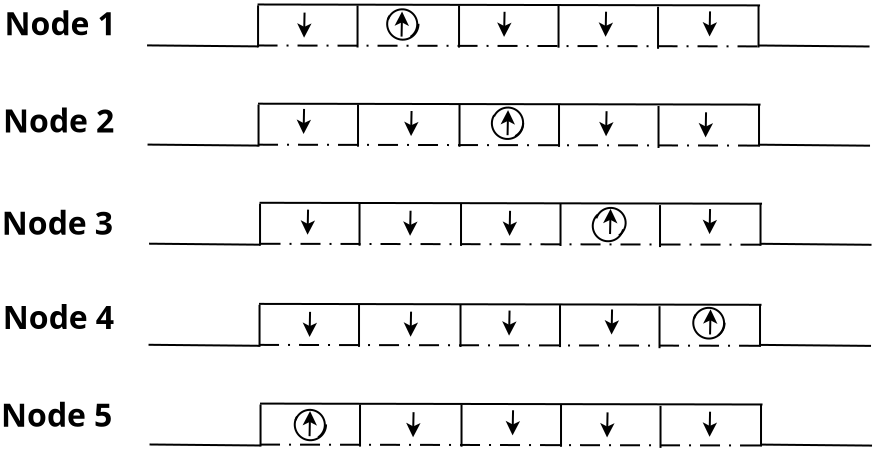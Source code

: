 <?xml version="1.0" encoding="UTF-8"?>
<dia:diagram xmlns:dia="http://www.lysator.liu.se/~alla/dia/">
  <dia:layer name="Background" visible="true">
    <dia:object type="Standard - Line" version="0" id="O0">
      <dia:attribute name="obj_pos">
        <dia:point val="4.4,5"/>
      </dia:attribute>
      <dia:attribute name="obj_bb">
        <dia:rectangle val="4.35,4.95;10.0,5.1"/>
      </dia:attribute>
      <dia:attribute name="conn_endpoints">
        <dia:point val="4.4,5"/>
        <dia:point val="9.95,5.05"/>
      </dia:attribute>
      <dia:attribute name="numcp">
        <dia:int val="1"/>
      </dia:attribute>
    </dia:object>
    <dia:object type="Standard - Line" version="0" id="O1">
      <dia:attribute name="obj_pos">
        <dia:point val="9.95,5.1"/>
      </dia:attribute>
      <dia:attribute name="obj_bb">
        <dia:rectangle val="9.9,2.95;10,5.15"/>
      </dia:attribute>
      <dia:attribute name="conn_endpoints">
        <dia:point val="9.95,5.1"/>
        <dia:point val="9.95,3"/>
      </dia:attribute>
      <dia:attribute name="numcp">
        <dia:int val="1"/>
      </dia:attribute>
    </dia:object>
    <dia:object type="Standard - Line" version="0" id="O2">
      <dia:attribute name="obj_pos">
        <dia:point val="9.924,2.955"/>
      </dia:attribute>
      <dia:attribute name="obj_bb">
        <dia:rectangle val="9.874,2.905;35.099,3.05"/>
      </dia:attribute>
      <dia:attribute name="conn_endpoints">
        <dia:point val="9.924,2.955"/>
        <dia:point val="35.049,3"/>
      </dia:attribute>
      <dia:attribute name="numcp">
        <dia:int val="1"/>
      </dia:attribute>
    </dia:object>
    <dia:object type="Standard - Line" version="0" id="O3">
      <dia:attribute name="obj_pos">
        <dia:point val="34.974,5.105"/>
      </dia:attribute>
      <dia:attribute name="obj_bb">
        <dia:rectangle val="34.924,2.955;35.024,5.155"/>
      </dia:attribute>
      <dia:attribute name="conn_endpoints">
        <dia:point val="34.974,5.105"/>
        <dia:point val="34.974,3.005"/>
      </dia:attribute>
      <dia:attribute name="numcp">
        <dia:int val="1"/>
      </dia:attribute>
    </dia:object>
    <dia:object type="Standard - Line" version="0" id="O4">
      <dia:attribute name="obj_pos">
        <dia:point val="34.974,5.005"/>
      </dia:attribute>
      <dia:attribute name="obj_bb">
        <dia:rectangle val="34.924,4.955;40.575,5.106"/>
      </dia:attribute>
      <dia:attribute name="conn_endpoints">
        <dia:point val="34.974,5.005"/>
        <dia:point val="40.524,5.055"/>
      </dia:attribute>
      <dia:attribute name="numcp">
        <dia:int val="1"/>
      </dia:attribute>
    </dia:object>
    <dia:object type="Standard - Line" version="0" id="O5">
      <dia:attribute name="obj_pos">
        <dia:point val="14.924,5.105"/>
      </dia:attribute>
      <dia:attribute name="obj_bb">
        <dia:rectangle val="14.874,2.955;14.974,5.155"/>
      </dia:attribute>
      <dia:attribute name="conn_endpoints">
        <dia:point val="14.924,5.105"/>
        <dia:point val="14.924,3.005"/>
      </dia:attribute>
      <dia:attribute name="numcp">
        <dia:int val="1"/>
      </dia:attribute>
    </dia:object>
    <dia:object type="Standard - Line" version="0" id="O6">
      <dia:attribute name="obj_pos">
        <dia:point val="19.999,5.11"/>
      </dia:attribute>
      <dia:attribute name="obj_bb">
        <dia:rectangle val="19.949,2.96;20.049,5.16"/>
      </dia:attribute>
      <dia:attribute name="conn_endpoints">
        <dia:point val="19.999,5.11"/>
        <dia:point val="19.999,3.01"/>
      </dia:attribute>
      <dia:attribute name="numcp">
        <dia:int val="1"/>
      </dia:attribute>
    </dia:object>
    <dia:object type="Standard - Line" version="0" id="O7">
      <dia:attribute name="obj_pos">
        <dia:point val="24.974,5.115"/>
      </dia:attribute>
      <dia:attribute name="obj_bb">
        <dia:rectangle val="24.924,2.965;25.024,5.165"/>
      </dia:attribute>
      <dia:attribute name="conn_endpoints">
        <dia:point val="24.974,5.115"/>
        <dia:point val="24.974,3.015"/>
      </dia:attribute>
      <dia:attribute name="numcp">
        <dia:int val="1"/>
      </dia:attribute>
    </dia:object>
    <dia:object type="Standard - Line" version="0" id="O8">
      <dia:attribute name="obj_pos">
        <dia:point val="29.949,5.17"/>
      </dia:attribute>
      <dia:attribute name="obj_bb">
        <dia:rectangle val="29.899,3.02;29.999,5.22"/>
      </dia:attribute>
      <dia:attribute name="conn_endpoints">
        <dia:point val="29.949,5.17"/>
        <dia:point val="29.949,3.07"/>
      </dia:attribute>
      <dia:attribute name="numcp">
        <dia:int val="1"/>
      </dia:attribute>
    </dia:object>
    <dia:object type="Standard - Line" version="0" id="O9">
      <dia:attribute name="obj_pos">
        <dia:point val="9.924,5.005"/>
      </dia:attribute>
      <dia:attribute name="obj_bb">
        <dia:rectangle val="9.874,4.955;35.049,5.1"/>
      </dia:attribute>
      <dia:attribute name="conn_endpoints">
        <dia:point val="9.924,5.005"/>
        <dia:point val="34.999,5.05"/>
      </dia:attribute>
      <dia:attribute name="numcp">
        <dia:int val="1"/>
      </dia:attribute>
      <dia:attribute name="line_style">
        <dia:enum val="2"/>
      </dia:attribute>
    </dia:object>
    <dia:object type="Standard - Line" version="0" id="O10">
      <dia:attribute name="obj_pos">
        <dia:point val="4.424,9.96"/>
      </dia:attribute>
      <dia:attribute name="obj_bb">
        <dia:rectangle val="4.374,9.909;10.024,10.06"/>
      </dia:attribute>
      <dia:attribute name="conn_endpoints">
        <dia:point val="4.424,9.96"/>
        <dia:point val="9.974,10.01"/>
      </dia:attribute>
      <dia:attribute name="numcp">
        <dia:int val="1"/>
      </dia:attribute>
    </dia:object>
    <dia:object type="Standard - Line" version="0" id="O11">
      <dia:attribute name="obj_pos">
        <dia:point val="9.974,10.06"/>
      </dia:attribute>
      <dia:attribute name="obj_bb">
        <dia:rectangle val="9.924,7.91;10.024,10.11"/>
      </dia:attribute>
      <dia:attribute name="conn_endpoints">
        <dia:point val="9.974,10.06"/>
        <dia:point val="9.974,7.96"/>
      </dia:attribute>
      <dia:attribute name="numcp">
        <dia:int val="1"/>
      </dia:attribute>
    </dia:object>
    <dia:object type="Standard - Line" version="0" id="O12">
      <dia:attribute name="obj_pos">
        <dia:point val="9.948,7.915"/>
      </dia:attribute>
      <dia:attribute name="obj_bb">
        <dia:rectangle val="9.898,7.865;35.123,8.01"/>
      </dia:attribute>
      <dia:attribute name="conn_endpoints">
        <dia:point val="9.948,7.915"/>
        <dia:point val="35.073,7.96"/>
      </dia:attribute>
      <dia:attribute name="numcp">
        <dia:int val="1"/>
      </dia:attribute>
    </dia:object>
    <dia:object type="Standard - Line" version="0" id="O13">
      <dia:attribute name="obj_pos">
        <dia:point val="34.998,10.065"/>
      </dia:attribute>
      <dia:attribute name="obj_bb">
        <dia:rectangle val="34.948,7.915;35.048,10.115"/>
      </dia:attribute>
      <dia:attribute name="conn_endpoints">
        <dia:point val="34.998,10.065"/>
        <dia:point val="34.998,7.965"/>
      </dia:attribute>
      <dia:attribute name="numcp">
        <dia:int val="1"/>
      </dia:attribute>
    </dia:object>
    <dia:object type="Standard - Line" version="0" id="O14">
      <dia:attribute name="obj_pos">
        <dia:point val="34.998,9.965"/>
      </dia:attribute>
      <dia:attribute name="obj_bb">
        <dia:rectangle val="34.948,9.915;40.599,10.066"/>
      </dia:attribute>
      <dia:attribute name="conn_endpoints">
        <dia:point val="34.998,9.965"/>
        <dia:point val="40.548,10.015"/>
      </dia:attribute>
      <dia:attribute name="numcp">
        <dia:int val="1"/>
      </dia:attribute>
    </dia:object>
    <dia:object type="Standard - Line" version="0" id="O15">
      <dia:attribute name="obj_pos">
        <dia:point val="14.948,10.065"/>
      </dia:attribute>
      <dia:attribute name="obj_bb">
        <dia:rectangle val="14.898,7.915;14.998,10.115"/>
      </dia:attribute>
      <dia:attribute name="conn_endpoints">
        <dia:point val="14.948,10.065"/>
        <dia:point val="14.948,7.965"/>
      </dia:attribute>
      <dia:attribute name="numcp">
        <dia:int val="1"/>
      </dia:attribute>
    </dia:object>
    <dia:object type="Standard - Line" version="0" id="O16">
      <dia:attribute name="obj_pos">
        <dia:point val="20.023,10.07"/>
      </dia:attribute>
      <dia:attribute name="obj_bb">
        <dia:rectangle val="19.973,7.92;20.073,10.12"/>
      </dia:attribute>
      <dia:attribute name="conn_endpoints">
        <dia:point val="20.023,10.07"/>
        <dia:point val="20.023,7.97"/>
      </dia:attribute>
      <dia:attribute name="numcp">
        <dia:int val="1"/>
      </dia:attribute>
    </dia:object>
    <dia:object type="Standard - Line" version="0" id="O17">
      <dia:attribute name="obj_pos">
        <dia:point val="24.998,10.075"/>
      </dia:attribute>
      <dia:attribute name="obj_bb">
        <dia:rectangle val="24.948,7.925;25.048,10.125"/>
      </dia:attribute>
      <dia:attribute name="conn_endpoints">
        <dia:point val="24.998,10.075"/>
        <dia:point val="24.998,7.975"/>
      </dia:attribute>
      <dia:attribute name="numcp">
        <dia:int val="1"/>
      </dia:attribute>
    </dia:object>
    <dia:object type="Standard - Line" version="0" id="O18">
      <dia:attribute name="obj_pos">
        <dia:point val="29.973,10.13"/>
      </dia:attribute>
      <dia:attribute name="obj_bb">
        <dia:rectangle val="29.923,7.98;30.023,10.18"/>
      </dia:attribute>
      <dia:attribute name="conn_endpoints">
        <dia:point val="29.973,10.13"/>
        <dia:point val="29.973,8.03"/>
      </dia:attribute>
      <dia:attribute name="numcp">
        <dia:int val="1"/>
      </dia:attribute>
    </dia:object>
    <dia:object type="Standard - Line" version="0" id="O19">
      <dia:attribute name="obj_pos">
        <dia:point val="9.948,9.965"/>
      </dia:attribute>
      <dia:attribute name="obj_bb">
        <dia:rectangle val="9.898,9.915;35.073,10.06"/>
      </dia:attribute>
      <dia:attribute name="conn_endpoints">
        <dia:point val="9.948,9.965"/>
        <dia:point val="35.023,10.01"/>
      </dia:attribute>
      <dia:attribute name="numcp">
        <dia:int val="1"/>
      </dia:attribute>
      <dia:attribute name="line_style">
        <dia:enum val="2"/>
      </dia:attribute>
    </dia:object>
    <dia:object type="Standard - Line" version="0" id="O20">
      <dia:attribute name="obj_pos">
        <dia:point val="4.499,14.915"/>
      </dia:attribute>
      <dia:attribute name="obj_bb">
        <dia:rectangle val="4.449,14.864;10.1,15.015"/>
      </dia:attribute>
      <dia:attribute name="conn_endpoints">
        <dia:point val="4.499,14.915"/>
        <dia:point val="10.049,14.965"/>
      </dia:attribute>
      <dia:attribute name="numcp">
        <dia:int val="1"/>
      </dia:attribute>
    </dia:object>
    <dia:object type="Standard - Line" version="0" id="O21">
      <dia:attribute name="obj_pos">
        <dia:point val="10.049,15.015"/>
      </dia:attribute>
      <dia:attribute name="obj_bb">
        <dia:rectangle val="9.999,12.865;10.099,15.065"/>
      </dia:attribute>
      <dia:attribute name="conn_endpoints">
        <dia:point val="10.049,15.015"/>
        <dia:point val="10.049,12.915"/>
      </dia:attribute>
      <dia:attribute name="numcp">
        <dia:int val="1"/>
      </dia:attribute>
    </dia:object>
    <dia:object type="Standard - Line" version="0" id="O22">
      <dia:attribute name="obj_pos">
        <dia:point val="10.023,12.87"/>
      </dia:attribute>
      <dia:attribute name="obj_bb">
        <dia:rectangle val="9.973,12.82;35.198,12.965"/>
      </dia:attribute>
      <dia:attribute name="conn_endpoints">
        <dia:point val="10.023,12.87"/>
        <dia:point val="35.148,12.915"/>
      </dia:attribute>
      <dia:attribute name="numcp">
        <dia:int val="1"/>
      </dia:attribute>
    </dia:object>
    <dia:object type="Standard - Line" version="0" id="O23">
      <dia:attribute name="obj_pos">
        <dia:point val="35.073,15.02"/>
      </dia:attribute>
      <dia:attribute name="obj_bb">
        <dia:rectangle val="35.023,12.87;35.123,15.07"/>
      </dia:attribute>
      <dia:attribute name="conn_endpoints">
        <dia:point val="35.073,15.02"/>
        <dia:point val="35.073,12.92"/>
      </dia:attribute>
      <dia:attribute name="numcp">
        <dia:int val="1"/>
      </dia:attribute>
    </dia:object>
    <dia:object type="Standard - Line" version="0" id="O24">
      <dia:attribute name="obj_pos">
        <dia:point val="35.073,14.92"/>
      </dia:attribute>
      <dia:attribute name="obj_bb">
        <dia:rectangle val="35.023,14.87;40.674,15.021"/>
      </dia:attribute>
      <dia:attribute name="conn_endpoints">
        <dia:point val="35.073,14.92"/>
        <dia:point val="40.623,14.97"/>
      </dia:attribute>
      <dia:attribute name="numcp">
        <dia:int val="1"/>
      </dia:attribute>
    </dia:object>
    <dia:object type="Standard - Line" version="0" id="O25">
      <dia:attribute name="obj_pos">
        <dia:point val="15.023,15.02"/>
      </dia:attribute>
      <dia:attribute name="obj_bb">
        <dia:rectangle val="14.973,12.87;15.073,15.07"/>
      </dia:attribute>
      <dia:attribute name="conn_endpoints">
        <dia:point val="15.023,15.02"/>
        <dia:point val="15.023,12.92"/>
      </dia:attribute>
      <dia:attribute name="numcp">
        <dia:int val="1"/>
      </dia:attribute>
    </dia:object>
    <dia:object type="Standard - Line" version="0" id="O26">
      <dia:attribute name="obj_pos">
        <dia:point val="20.098,15.025"/>
      </dia:attribute>
      <dia:attribute name="obj_bb">
        <dia:rectangle val="20.048,12.875;20.148,15.075"/>
      </dia:attribute>
      <dia:attribute name="conn_endpoints">
        <dia:point val="20.098,15.025"/>
        <dia:point val="20.098,12.925"/>
      </dia:attribute>
      <dia:attribute name="numcp">
        <dia:int val="1"/>
      </dia:attribute>
    </dia:object>
    <dia:object type="Standard - Line" version="0" id="O27">
      <dia:attribute name="obj_pos">
        <dia:point val="25.073,15.03"/>
      </dia:attribute>
      <dia:attribute name="obj_bb">
        <dia:rectangle val="25.023,12.88;25.123,15.08"/>
      </dia:attribute>
      <dia:attribute name="conn_endpoints">
        <dia:point val="25.073,15.03"/>
        <dia:point val="25.073,12.93"/>
      </dia:attribute>
      <dia:attribute name="numcp">
        <dia:int val="1"/>
      </dia:attribute>
    </dia:object>
    <dia:object type="Standard - Line" version="0" id="O28">
      <dia:attribute name="obj_pos">
        <dia:point val="30.048,15.085"/>
      </dia:attribute>
      <dia:attribute name="obj_bb">
        <dia:rectangle val="29.998,12.935;30.098,15.135"/>
      </dia:attribute>
      <dia:attribute name="conn_endpoints">
        <dia:point val="30.048,15.085"/>
        <dia:point val="30.048,12.985"/>
      </dia:attribute>
      <dia:attribute name="numcp">
        <dia:int val="1"/>
      </dia:attribute>
    </dia:object>
    <dia:object type="Standard - Line" version="0" id="O29">
      <dia:attribute name="obj_pos">
        <dia:point val="10.073,14.92"/>
      </dia:attribute>
      <dia:attribute name="obj_bb">
        <dia:rectangle val="10.023,14.87;35.198,15.015"/>
      </dia:attribute>
      <dia:attribute name="conn_endpoints">
        <dia:point val="10.073,14.92"/>
        <dia:point val="35.148,14.965"/>
      </dia:attribute>
      <dia:attribute name="numcp">
        <dia:int val="1"/>
      </dia:attribute>
      <dia:attribute name="line_style">
        <dia:enum val="2"/>
      </dia:attribute>
    </dia:object>
    <dia:object type="Standard - Line" version="0" id="O30">
      <dia:attribute name="obj_pos">
        <dia:point val="4.474,19.97"/>
      </dia:attribute>
      <dia:attribute name="obj_bb">
        <dia:rectangle val="4.424,19.919;10.075,20.07"/>
      </dia:attribute>
      <dia:attribute name="conn_endpoints">
        <dia:point val="4.474,19.97"/>
        <dia:point val="10.024,20.02"/>
      </dia:attribute>
      <dia:attribute name="numcp">
        <dia:int val="1"/>
      </dia:attribute>
    </dia:object>
    <dia:object type="Standard - Line" version="0" id="O31">
      <dia:attribute name="obj_pos">
        <dia:point val="10.024,20.07"/>
      </dia:attribute>
      <dia:attribute name="obj_bb">
        <dia:rectangle val="9.974,17.92;10.074,20.12"/>
      </dia:attribute>
      <dia:attribute name="conn_endpoints">
        <dia:point val="10.024,20.07"/>
        <dia:point val="10.024,17.97"/>
      </dia:attribute>
      <dia:attribute name="numcp">
        <dia:int val="1"/>
      </dia:attribute>
    </dia:object>
    <dia:object type="Standard - Line" version="0" id="O32">
      <dia:attribute name="obj_pos">
        <dia:point val="9.998,17.925"/>
      </dia:attribute>
      <dia:attribute name="obj_bb">
        <dia:rectangle val="9.948,17.875;35.173,18.02"/>
      </dia:attribute>
      <dia:attribute name="conn_endpoints">
        <dia:point val="9.998,17.925"/>
        <dia:point val="35.123,17.97"/>
      </dia:attribute>
      <dia:attribute name="numcp">
        <dia:int val="1"/>
      </dia:attribute>
    </dia:object>
    <dia:object type="Standard - Line" version="0" id="O33">
      <dia:attribute name="obj_pos">
        <dia:point val="35.048,20.075"/>
      </dia:attribute>
      <dia:attribute name="obj_bb">
        <dia:rectangle val="34.998,17.925;35.098,20.125"/>
      </dia:attribute>
      <dia:attribute name="conn_endpoints">
        <dia:point val="35.048,20.075"/>
        <dia:point val="35.048,17.975"/>
      </dia:attribute>
      <dia:attribute name="numcp">
        <dia:int val="1"/>
      </dia:attribute>
    </dia:object>
    <dia:object type="Standard - Line" version="0" id="O34">
      <dia:attribute name="obj_pos">
        <dia:point val="35.048,19.975"/>
      </dia:attribute>
      <dia:attribute name="obj_bb">
        <dia:rectangle val="34.998,19.925;40.649,20.076"/>
      </dia:attribute>
      <dia:attribute name="conn_endpoints">
        <dia:point val="35.048,19.975"/>
        <dia:point val="40.598,20.025"/>
      </dia:attribute>
      <dia:attribute name="numcp">
        <dia:int val="1"/>
      </dia:attribute>
    </dia:object>
    <dia:object type="Standard - Line" version="0" id="O35">
      <dia:attribute name="obj_pos">
        <dia:point val="14.998,20.075"/>
      </dia:attribute>
      <dia:attribute name="obj_bb">
        <dia:rectangle val="14.948,17.925;15.048,20.125"/>
      </dia:attribute>
      <dia:attribute name="conn_endpoints">
        <dia:point val="14.998,20.075"/>
        <dia:point val="14.998,17.975"/>
      </dia:attribute>
      <dia:attribute name="numcp">
        <dia:int val="1"/>
      </dia:attribute>
    </dia:object>
    <dia:object type="Standard - Line" version="0" id="O36">
      <dia:attribute name="obj_pos">
        <dia:point val="20.073,20.08"/>
      </dia:attribute>
      <dia:attribute name="obj_bb">
        <dia:rectangle val="20.023,17.93;20.123,20.13"/>
      </dia:attribute>
      <dia:attribute name="conn_endpoints">
        <dia:point val="20.073,20.08"/>
        <dia:point val="20.073,17.98"/>
      </dia:attribute>
      <dia:attribute name="numcp">
        <dia:int val="1"/>
      </dia:attribute>
    </dia:object>
    <dia:object type="Standard - Line" version="0" id="O37">
      <dia:attribute name="obj_pos">
        <dia:point val="25.048,20.085"/>
      </dia:attribute>
      <dia:attribute name="obj_bb">
        <dia:rectangle val="24.998,17.935;25.098,20.135"/>
      </dia:attribute>
      <dia:attribute name="conn_endpoints">
        <dia:point val="25.048,20.085"/>
        <dia:point val="25.048,17.985"/>
      </dia:attribute>
      <dia:attribute name="numcp">
        <dia:int val="1"/>
      </dia:attribute>
    </dia:object>
    <dia:object type="Standard - Line" version="0" id="O38">
      <dia:attribute name="obj_pos">
        <dia:point val="30.023,20.14"/>
      </dia:attribute>
      <dia:attribute name="obj_bb">
        <dia:rectangle val="29.973,17.99;30.073,20.19"/>
      </dia:attribute>
      <dia:attribute name="conn_endpoints">
        <dia:point val="30.023,20.14"/>
        <dia:point val="30.023,18.04"/>
      </dia:attribute>
      <dia:attribute name="numcp">
        <dia:int val="1"/>
      </dia:attribute>
    </dia:object>
    <dia:object type="Standard - Line" version="0" id="O39">
      <dia:attribute name="obj_pos">
        <dia:point val="9.998,19.975"/>
      </dia:attribute>
      <dia:attribute name="obj_bb">
        <dia:rectangle val="9.948,19.925;35.123,20.07"/>
      </dia:attribute>
      <dia:attribute name="conn_endpoints">
        <dia:point val="9.998,19.975"/>
        <dia:point val="35.073,20.02"/>
      </dia:attribute>
      <dia:attribute name="numcp">
        <dia:int val="1"/>
      </dia:attribute>
      <dia:attribute name="line_style">
        <dia:enum val="2"/>
      </dia:attribute>
    </dia:object>
    <dia:object type="Standard - Line" version="0" id="O40">
      <dia:attribute name="obj_pos">
        <dia:point val="4.524,24.955"/>
      </dia:attribute>
      <dia:attribute name="obj_bb">
        <dia:rectangle val="4.474,24.904;10.124,25.055"/>
      </dia:attribute>
      <dia:attribute name="conn_endpoints">
        <dia:point val="4.524,24.955"/>
        <dia:point val="10.074,25.005"/>
      </dia:attribute>
      <dia:attribute name="numcp">
        <dia:int val="1"/>
      </dia:attribute>
    </dia:object>
    <dia:object type="Standard - Line" version="0" id="O41">
      <dia:attribute name="obj_pos">
        <dia:point val="10.074,25.055"/>
      </dia:attribute>
      <dia:attribute name="obj_bb">
        <dia:rectangle val="10.024,22.905;10.124,25.105"/>
      </dia:attribute>
      <dia:attribute name="conn_endpoints">
        <dia:point val="10.074,25.055"/>
        <dia:point val="10.074,22.955"/>
      </dia:attribute>
      <dia:attribute name="numcp">
        <dia:int val="1"/>
      </dia:attribute>
    </dia:object>
    <dia:object type="Standard - Line" version="0" id="O42">
      <dia:attribute name="obj_pos">
        <dia:point val="10.048,22.91"/>
      </dia:attribute>
      <dia:attribute name="obj_bb">
        <dia:rectangle val="9.998,22.86;35.223,23.005"/>
      </dia:attribute>
      <dia:attribute name="conn_endpoints">
        <dia:point val="10.048,22.91"/>
        <dia:point val="35.173,22.955"/>
      </dia:attribute>
      <dia:attribute name="numcp">
        <dia:int val="1"/>
      </dia:attribute>
    </dia:object>
    <dia:object type="Standard - Line" version="0" id="O43">
      <dia:attribute name="obj_pos">
        <dia:point val="35.098,25.06"/>
      </dia:attribute>
      <dia:attribute name="obj_bb">
        <dia:rectangle val="35.048,22.91;35.148,25.11"/>
      </dia:attribute>
      <dia:attribute name="conn_endpoints">
        <dia:point val="35.098,25.06"/>
        <dia:point val="35.098,22.96"/>
      </dia:attribute>
      <dia:attribute name="numcp">
        <dia:int val="1"/>
      </dia:attribute>
    </dia:object>
    <dia:object type="Standard - Line" version="0" id="O44">
      <dia:attribute name="obj_pos">
        <dia:point val="35.098,24.96"/>
      </dia:attribute>
      <dia:attribute name="obj_bb">
        <dia:rectangle val="35.048,24.91;40.699,25.061"/>
      </dia:attribute>
      <dia:attribute name="conn_endpoints">
        <dia:point val="35.098,24.96"/>
        <dia:point val="40.648,25.01"/>
      </dia:attribute>
      <dia:attribute name="numcp">
        <dia:int val="1"/>
      </dia:attribute>
    </dia:object>
    <dia:object type="Standard - Line" version="0" id="O45">
      <dia:attribute name="obj_pos">
        <dia:point val="15.048,25.06"/>
      </dia:attribute>
      <dia:attribute name="obj_bb">
        <dia:rectangle val="14.998,22.91;15.098,25.11"/>
      </dia:attribute>
      <dia:attribute name="conn_endpoints">
        <dia:point val="15.048,25.06"/>
        <dia:point val="15.048,22.96"/>
      </dia:attribute>
      <dia:attribute name="numcp">
        <dia:int val="1"/>
      </dia:attribute>
    </dia:object>
    <dia:object type="Standard - Line" version="0" id="O46">
      <dia:attribute name="obj_pos">
        <dia:point val="20.123,25.065"/>
      </dia:attribute>
      <dia:attribute name="obj_bb">
        <dia:rectangle val="20.073,22.915;20.173,25.115"/>
      </dia:attribute>
      <dia:attribute name="conn_endpoints">
        <dia:point val="20.123,25.065"/>
        <dia:point val="20.123,22.965"/>
      </dia:attribute>
      <dia:attribute name="numcp">
        <dia:int val="1"/>
      </dia:attribute>
    </dia:object>
    <dia:object type="Standard - Line" version="0" id="O47">
      <dia:attribute name="obj_pos">
        <dia:point val="25.098,25.07"/>
      </dia:attribute>
      <dia:attribute name="obj_bb">
        <dia:rectangle val="25.048,22.92;25.148,25.12"/>
      </dia:attribute>
      <dia:attribute name="conn_endpoints">
        <dia:point val="25.098,25.07"/>
        <dia:point val="25.098,22.97"/>
      </dia:attribute>
      <dia:attribute name="numcp">
        <dia:int val="1"/>
      </dia:attribute>
    </dia:object>
    <dia:object type="Standard - Line" version="0" id="O48">
      <dia:attribute name="obj_pos">
        <dia:point val="30.073,25.125"/>
      </dia:attribute>
      <dia:attribute name="obj_bb">
        <dia:rectangle val="30.023,22.975;30.123,25.175"/>
      </dia:attribute>
      <dia:attribute name="conn_endpoints">
        <dia:point val="30.073,25.125"/>
        <dia:point val="30.073,23.025"/>
      </dia:attribute>
      <dia:attribute name="numcp">
        <dia:int val="1"/>
      </dia:attribute>
    </dia:object>
    <dia:object type="Standard - Line" version="0" id="O49">
      <dia:attribute name="obj_pos">
        <dia:point val="10.048,24.96"/>
      </dia:attribute>
      <dia:attribute name="obj_bb">
        <dia:rectangle val="9.998,24.91;35.173,25.055"/>
      </dia:attribute>
      <dia:attribute name="conn_endpoints">
        <dia:point val="10.048,24.96"/>
        <dia:point val="35.123,25.005"/>
      </dia:attribute>
      <dia:attribute name="numcp">
        <dia:int val="1"/>
      </dia:attribute>
      <dia:attribute name="line_style">
        <dia:enum val="2"/>
      </dia:attribute>
    </dia:object>
    <dia:object type="Standard - Line" version="0" id="O50">
      <dia:attribute name="obj_pos">
        <dia:point val="32.524,4.555"/>
      </dia:attribute>
      <dia:attribute name="obj_bb">
        <dia:rectangle val="32.023,3.249;33.025,4.615"/>
      </dia:attribute>
      <dia:attribute name="conn_endpoints">
        <dia:point val="32.524,4.555"/>
        <dia:point val="32.549,3.3"/>
      </dia:attribute>
      <dia:attribute name="numcp">
        <dia:int val="1"/>
      </dia:attribute>
      <dia:attribute name="start_arrow">
        <dia:enum val="22"/>
      </dia:attribute>
      <dia:attribute name="start_arrow_length">
        <dia:real val="0.5"/>
      </dia:attribute>
      <dia:attribute name="start_arrow_width">
        <dia:real val="0.5"/>
      </dia:attribute>
    </dia:object>
    <dia:object type="Standard - Line" version="0" id="O51">
      <dia:attribute name="obj_pos">
        <dia:point val="17.125,4.561"/>
      </dia:attribute>
      <dia:attribute name="obj_bb">
        <dia:rectangle val="16.649,3.246;17.651,4.612"/>
      </dia:attribute>
      <dia:attribute name="conn_endpoints">
        <dia:point val="17.125,4.561"/>
        <dia:point val="17.15,3.306"/>
      </dia:attribute>
      <dia:attribute name="numcp">
        <dia:int val="1"/>
      </dia:attribute>
      <dia:attribute name="end_arrow">
        <dia:enum val="22"/>
      </dia:attribute>
      <dia:attribute name="end_arrow_length">
        <dia:real val="0.5"/>
      </dia:attribute>
      <dia:attribute name="end_arrow_width">
        <dia:real val="0.5"/>
      </dia:attribute>
    </dia:object>
    <dia:object type="Standard - Line" version="0" id="O52">
      <dia:attribute name="obj_pos">
        <dia:point val="12.25,4.616"/>
      </dia:attribute>
      <dia:attribute name="obj_bb">
        <dia:rectangle val="11.749,3.31;12.751,4.676"/>
      </dia:attribute>
      <dia:attribute name="conn_endpoints">
        <dia:point val="12.25,4.616"/>
        <dia:point val="12.275,3.361"/>
      </dia:attribute>
      <dia:attribute name="numcp">
        <dia:int val="1"/>
      </dia:attribute>
      <dia:attribute name="start_arrow">
        <dia:enum val="22"/>
      </dia:attribute>
      <dia:attribute name="start_arrow_length">
        <dia:real val="0.5"/>
      </dia:attribute>
      <dia:attribute name="start_arrow_width">
        <dia:real val="0.5"/>
      </dia:attribute>
    </dia:object>
    <dia:object type="Standard - Line" version="0" id="O53">
      <dia:attribute name="obj_pos">
        <dia:point val="27.325,4.571"/>
      </dia:attribute>
      <dia:attribute name="obj_bb">
        <dia:rectangle val="26.824,3.265;27.826,4.631"/>
      </dia:attribute>
      <dia:attribute name="conn_endpoints">
        <dia:point val="27.325,4.571"/>
        <dia:point val="27.35,3.316"/>
      </dia:attribute>
      <dia:attribute name="numcp">
        <dia:int val="1"/>
      </dia:attribute>
      <dia:attribute name="start_arrow">
        <dia:enum val="22"/>
      </dia:attribute>
      <dia:attribute name="start_arrow_length">
        <dia:real val="0.5"/>
      </dia:attribute>
      <dia:attribute name="start_arrow_width">
        <dia:real val="0.5"/>
      </dia:attribute>
    </dia:object>
    <dia:object type="Standard - Line" version="0" id="O54">
      <dia:attribute name="obj_pos">
        <dia:point val="22.25,4.576"/>
      </dia:attribute>
      <dia:attribute name="obj_bb">
        <dia:rectangle val="21.749,3.27;22.75,4.636"/>
      </dia:attribute>
      <dia:attribute name="conn_endpoints">
        <dia:point val="22.25,4.576"/>
        <dia:point val="22.275,3.321"/>
      </dia:attribute>
      <dia:attribute name="numcp">
        <dia:int val="1"/>
      </dia:attribute>
      <dia:attribute name="start_arrow">
        <dia:enum val="22"/>
      </dia:attribute>
      <dia:attribute name="start_arrow_length">
        <dia:real val="0.5"/>
      </dia:attribute>
      <dia:attribute name="start_arrow_width">
        <dia:real val="0.5"/>
      </dia:attribute>
    </dia:object>
    <dia:object type="Standard - Line" version="0" id="O55">
      <dia:attribute name="obj_pos">
        <dia:point val="12.225,9.431"/>
      </dia:attribute>
      <dia:attribute name="obj_bb">
        <dia:rectangle val="11.724,8.125;12.726,9.491"/>
      </dia:attribute>
      <dia:attribute name="conn_endpoints">
        <dia:point val="12.225,9.431"/>
        <dia:point val="12.25,8.176"/>
      </dia:attribute>
      <dia:attribute name="numcp">
        <dia:int val="1"/>
      </dia:attribute>
      <dia:attribute name="start_arrow">
        <dia:enum val="22"/>
      </dia:attribute>
      <dia:attribute name="start_arrow_length">
        <dia:real val="0.5"/>
      </dia:attribute>
      <dia:attribute name="start_arrow_width">
        <dia:real val="0.5"/>
      </dia:attribute>
    </dia:object>
    <dia:object type="Standard - Line" version="0" id="O56">
      <dia:attribute name="obj_pos">
        <dia:point val="17.6,9.536"/>
      </dia:attribute>
      <dia:attribute name="obj_bb">
        <dia:rectangle val="17.099,8.23;18.101,9.596"/>
      </dia:attribute>
      <dia:attribute name="conn_endpoints">
        <dia:point val="17.6,9.536"/>
        <dia:point val="17.625,8.281"/>
      </dia:attribute>
      <dia:attribute name="numcp">
        <dia:int val="1"/>
      </dia:attribute>
      <dia:attribute name="start_arrow">
        <dia:enum val="22"/>
      </dia:attribute>
      <dia:attribute name="start_arrow_length">
        <dia:real val="0.5"/>
      </dia:attribute>
      <dia:attribute name="start_arrow_width">
        <dia:real val="0.5"/>
      </dia:attribute>
    </dia:object>
    <dia:object type="Standard - Line" version="0" id="O57">
      <dia:attribute name="obj_pos">
        <dia:point val="22.425,9.491"/>
      </dia:attribute>
      <dia:attribute name="obj_bb">
        <dia:rectangle val="21.949,8.176;22.951,9.542"/>
      </dia:attribute>
      <dia:attribute name="conn_endpoints">
        <dia:point val="22.425,9.491"/>
        <dia:point val="22.45,8.236"/>
      </dia:attribute>
      <dia:attribute name="numcp">
        <dia:int val="1"/>
      </dia:attribute>
      <dia:attribute name="end_arrow">
        <dia:enum val="22"/>
      </dia:attribute>
      <dia:attribute name="end_arrow_length">
        <dia:real val="0.5"/>
      </dia:attribute>
      <dia:attribute name="end_arrow_width">
        <dia:real val="0.5"/>
      </dia:attribute>
    </dia:object>
    <dia:object type="Standard - Line" version="0" id="O58">
      <dia:attribute name="obj_pos">
        <dia:point val="27.35,9.546"/>
      </dia:attribute>
      <dia:attribute name="obj_bb">
        <dia:rectangle val="26.849,8.24;27.851,9.606"/>
      </dia:attribute>
      <dia:attribute name="conn_endpoints">
        <dia:point val="27.35,9.546"/>
        <dia:point val="27.375,8.291"/>
      </dia:attribute>
      <dia:attribute name="numcp">
        <dia:int val="1"/>
      </dia:attribute>
      <dia:attribute name="start_arrow">
        <dia:enum val="22"/>
      </dia:attribute>
      <dia:attribute name="start_arrow_length">
        <dia:real val="0.5"/>
      </dia:attribute>
      <dia:attribute name="start_arrow_width">
        <dia:real val="0.5"/>
      </dia:attribute>
    </dia:object>
    <dia:object type="Standard - Line" version="0" id="O59">
      <dia:attribute name="obj_pos">
        <dia:point val="32.325,9.601"/>
      </dia:attribute>
      <dia:attribute name="obj_bb">
        <dia:rectangle val="31.824,8.295;32.825,9.661"/>
      </dia:attribute>
      <dia:attribute name="conn_endpoints">
        <dia:point val="32.325,9.601"/>
        <dia:point val="32.35,8.346"/>
      </dia:attribute>
      <dia:attribute name="numcp">
        <dia:int val="1"/>
      </dia:attribute>
      <dia:attribute name="start_arrow">
        <dia:enum val="22"/>
      </dia:attribute>
      <dia:attribute name="start_arrow_length">
        <dia:real val="0.5"/>
      </dia:attribute>
      <dia:attribute name="start_arrow_width">
        <dia:real val="0.5"/>
      </dia:attribute>
    </dia:object>
    <dia:object type="Standard - Line" version="0" id="O60">
      <dia:attribute name="obj_pos">
        <dia:point val="32.525,24.571"/>
      </dia:attribute>
      <dia:attribute name="obj_bb">
        <dia:rectangle val="32.024,23.265;33.026,24.631"/>
      </dia:attribute>
      <dia:attribute name="conn_endpoints">
        <dia:point val="32.525,24.571"/>
        <dia:point val="32.55,23.316"/>
      </dia:attribute>
      <dia:attribute name="numcp">
        <dia:int val="1"/>
      </dia:attribute>
      <dia:attribute name="start_arrow">
        <dia:enum val="22"/>
      </dia:attribute>
      <dia:attribute name="start_arrow_length">
        <dia:real val="0.5"/>
      </dia:attribute>
      <dia:attribute name="start_arrow_width">
        <dia:real val="0.5"/>
      </dia:attribute>
    </dia:object>
    <dia:object type="Standard - Line" version="0" id="O61">
      <dia:attribute name="obj_pos">
        <dia:point val="12.425,14.467"/>
      </dia:attribute>
      <dia:attribute name="obj_bb">
        <dia:rectangle val="11.925,13.161;12.926,14.527"/>
      </dia:attribute>
      <dia:attribute name="conn_endpoints">
        <dia:point val="12.425,14.467"/>
        <dia:point val="12.45,13.212"/>
      </dia:attribute>
      <dia:attribute name="numcp">
        <dia:int val="1"/>
      </dia:attribute>
      <dia:attribute name="start_arrow">
        <dia:enum val="22"/>
      </dia:attribute>
      <dia:attribute name="start_arrow_length">
        <dia:real val="0.5"/>
      </dia:attribute>
      <dia:attribute name="start_arrow_width">
        <dia:real val="0.5"/>
      </dia:attribute>
    </dia:object>
    <dia:object type="Standard - Line" version="0" id="O62">
      <dia:attribute name="obj_pos">
        <dia:point val="17.55,14.522"/>
      </dia:attribute>
      <dia:attribute name="obj_bb">
        <dia:rectangle val="17.049,13.216;18.051,14.582"/>
      </dia:attribute>
      <dia:attribute name="conn_endpoints">
        <dia:point val="17.55,14.522"/>
        <dia:point val="17.575,13.267"/>
      </dia:attribute>
      <dia:attribute name="numcp">
        <dia:int val="1"/>
      </dia:attribute>
      <dia:attribute name="start_arrow">
        <dia:enum val="22"/>
      </dia:attribute>
      <dia:attribute name="start_arrow_length">
        <dia:real val="0.5"/>
      </dia:attribute>
      <dia:attribute name="start_arrow_width">
        <dia:real val="0.5"/>
      </dia:attribute>
    </dia:object>
    <dia:object type="Standard - Line" version="0" id="O63">
      <dia:attribute name="obj_pos">
        <dia:point val="22.525,14.527"/>
      </dia:attribute>
      <dia:attribute name="obj_bb">
        <dia:rectangle val="22.024,13.221;23.026,14.587"/>
      </dia:attribute>
      <dia:attribute name="conn_endpoints">
        <dia:point val="22.525,14.527"/>
        <dia:point val="22.55,13.272"/>
      </dia:attribute>
      <dia:attribute name="numcp">
        <dia:int val="1"/>
      </dia:attribute>
      <dia:attribute name="start_arrow">
        <dia:enum val="22"/>
      </dia:attribute>
      <dia:attribute name="start_arrow_length">
        <dia:real val="0.5"/>
      </dia:attribute>
      <dia:attribute name="start_arrow_width">
        <dia:real val="0.5"/>
      </dia:attribute>
    </dia:object>
    <dia:object type="Standard - Line" version="0" id="O64">
      <dia:attribute name="obj_pos">
        <dia:point val="27.55,14.432"/>
      </dia:attribute>
      <dia:attribute name="obj_bb">
        <dia:rectangle val="27.075,13.117;28.076,14.483"/>
      </dia:attribute>
      <dia:attribute name="conn_endpoints">
        <dia:point val="27.55,14.432"/>
        <dia:point val="27.575,13.177"/>
      </dia:attribute>
      <dia:attribute name="numcp">
        <dia:int val="1"/>
      </dia:attribute>
      <dia:attribute name="end_arrow">
        <dia:enum val="22"/>
      </dia:attribute>
      <dia:attribute name="end_arrow_length">
        <dia:real val="0.5"/>
      </dia:attribute>
      <dia:attribute name="end_arrow_width">
        <dia:real val="0.5"/>
      </dia:attribute>
    </dia:object>
    <dia:object type="Standard - Line" version="0" id="O65">
      <dia:attribute name="obj_pos">
        <dia:point val="32.525,14.437"/>
      </dia:attribute>
      <dia:attribute name="obj_bb">
        <dia:rectangle val="32.025,13.131;33.026,14.497"/>
      </dia:attribute>
      <dia:attribute name="conn_endpoints">
        <dia:point val="32.525,14.437"/>
        <dia:point val="32.55,13.182"/>
      </dia:attribute>
      <dia:attribute name="numcp">
        <dia:int val="1"/>
      </dia:attribute>
      <dia:attribute name="start_arrow">
        <dia:enum val="22"/>
      </dia:attribute>
      <dia:attribute name="start_arrow_length">
        <dia:real val="0.5"/>
      </dia:attribute>
      <dia:attribute name="start_arrow_width">
        <dia:real val="0.5"/>
      </dia:attribute>
    </dia:object>
    <dia:object type="Standard - Line" version="0" id="O66">
      <dia:attribute name="obj_pos">
        <dia:point val="32.55,19.454"/>
      </dia:attribute>
      <dia:attribute name="obj_bb">
        <dia:rectangle val="32.075,18.14;33.076,19.505"/>
      </dia:attribute>
      <dia:attribute name="conn_endpoints">
        <dia:point val="32.55,19.454"/>
        <dia:point val="32.575,18.199"/>
      </dia:attribute>
      <dia:attribute name="numcp">
        <dia:int val="1"/>
      </dia:attribute>
      <dia:attribute name="end_arrow">
        <dia:enum val="22"/>
      </dia:attribute>
      <dia:attribute name="end_arrow_length">
        <dia:real val="0.5"/>
      </dia:attribute>
      <dia:attribute name="end_arrow_width">
        <dia:real val="0.5"/>
      </dia:attribute>
    </dia:object>
    <dia:object type="Standard - Line" version="0" id="O67">
      <dia:attribute name="obj_pos">
        <dia:point val="27.625,19.459"/>
      </dia:attribute>
      <dia:attribute name="obj_bb">
        <dia:rectangle val="27.125,18.153;28.126,19.519"/>
      </dia:attribute>
      <dia:attribute name="conn_endpoints">
        <dia:point val="27.625,19.459"/>
        <dia:point val="27.65,18.204"/>
      </dia:attribute>
      <dia:attribute name="numcp">
        <dia:int val="1"/>
      </dia:attribute>
      <dia:attribute name="start_arrow">
        <dia:enum val="22"/>
      </dia:attribute>
      <dia:attribute name="start_arrow_length">
        <dia:real val="0.5"/>
      </dia:attribute>
      <dia:attribute name="start_arrow_width">
        <dia:real val="0.5"/>
      </dia:attribute>
    </dia:object>
    <dia:object type="Standard - Line" version="0" id="O68">
      <dia:attribute name="obj_pos">
        <dia:point val="22.5,19.514"/>
      </dia:attribute>
      <dia:attribute name="obj_bb">
        <dia:rectangle val="22.0,18.208;23.001,19.574"/>
      </dia:attribute>
      <dia:attribute name="conn_endpoints">
        <dia:point val="22.5,19.514"/>
        <dia:point val="22.525,18.259"/>
      </dia:attribute>
      <dia:attribute name="numcp">
        <dia:int val="1"/>
      </dia:attribute>
      <dia:attribute name="start_arrow">
        <dia:enum val="22"/>
      </dia:attribute>
      <dia:attribute name="start_arrow_length">
        <dia:real val="0.5"/>
      </dia:attribute>
      <dia:attribute name="start_arrow_width">
        <dia:real val="0.5"/>
      </dia:attribute>
    </dia:object>
    <dia:object type="Standard - Line" version="0" id="O69">
      <dia:attribute name="obj_pos">
        <dia:point val="17.575,19.569"/>
      </dia:attribute>
      <dia:attribute name="obj_bb">
        <dia:rectangle val="17.075,18.263;18.076,19.629"/>
      </dia:attribute>
      <dia:attribute name="conn_endpoints">
        <dia:point val="17.575,19.569"/>
        <dia:point val="17.6,18.314"/>
      </dia:attribute>
      <dia:attribute name="numcp">
        <dia:int val="1"/>
      </dia:attribute>
      <dia:attribute name="start_arrow">
        <dia:enum val="22"/>
      </dia:attribute>
      <dia:attribute name="start_arrow_length">
        <dia:real val="0.5"/>
      </dia:attribute>
      <dia:attribute name="start_arrow_width">
        <dia:real val="0.5"/>
      </dia:attribute>
    </dia:object>
    <dia:object type="Standard - Line" version="0" id="O70">
      <dia:attribute name="obj_pos">
        <dia:point val="12.525,19.579"/>
      </dia:attribute>
      <dia:attribute name="obj_bb">
        <dia:rectangle val="12.024,18.273;13.026,19.639"/>
      </dia:attribute>
      <dia:attribute name="conn_endpoints">
        <dia:point val="12.525,19.579"/>
        <dia:point val="12.55,18.324"/>
      </dia:attribute>
      <dia:attribute name="numcp">
        <dia:int val="1"/>
      </dia:attribute>
      <dia:attribute name="start_arrow">
        <dia:enum val="22"/>
      </dia:attribute>
      <dia:attribute name="start_arrow_length">
        <dia:real val="0.5"/>
      </dia:attribute>
      <dia:attribute name="start_arrow_width">
        <dia:real val="0.5"/>
      </dia:attribute>
    </dia:object>
    <dia:object type="Standard - Line" version="0" id="O71">
      <dia:attribute name="obj_pos">
        <dia:point val="12.525,24.539"/>
      </dia:attribute>
      <dia:attribute name="obj_bb">
        <dia:rectangle val="12.05,23.224;13.051,24.59"/>
      </dia:attribute>
      <dia:attribute name="conn_endpoints">
        <dia:point val="12.525,24.539"/>
        <dia:point val="12.55,23.284"/>
      </dia:attribute>
      <dia:attribute name="numcp">
        <dia:int val="1"/>
      </dia:attribute>
      <dia:attribute name="end_arrow">
        <dia:enum val="22"/>
      </dia:attribute>
      <dia:attribute name="end_arrow_length">
        <dia:real val="0.5"/>
      </dia:attribute>
      <dia:attribute name="end_arrow_width">
        <dia:real val="0.5"/>
      </dia:attribute>
    </dia:object>
    <dia:object type="Standard - Line" version="0" id="O72">
      <dia:attribute name="obj_pos">
        <dia:point val="17.7,24.594"/>
      </dia:attribute>
      <dia:attribute name="obj_bb">
        <dia:rectangle val="17.2,23.288;18.201,24.654"/>
      </dia:attribute>
      <dia:attribute name="conn_endpoints">
        <dia:point val="17.7,24.594"/>
        <dia:point val="17.725,23.339"/>
      </dia:attribute>
      <dia:attribute name="numcp">
        <dia:int val="1"/>
      </dia:attribute>
      <dia:attribute name="start_arrow">
        <dia:enum val="22"/>
      </dia:attribute>
      <dia:attribute name="start_arrow_length">
        <dia:real val="0.5"/>
      </dia:attribute>
      <dia:attribute name="start_arrow_width">
        <dia:real val="0.5"/>
      </dia:attribute>
    </dia:object>
    <dia:object type="Standard - Line" version="0" id="O73">
      <dia:attribute name="obj_pos">
        <dia:point val="22.675,24.499"/>
      </dia:attribute>
      <dia:attribute name="obj_bb">
        <dia:rectangle val="22.174,23.193;23.176,24.559"/>
      </dia:attribute>
      <dia:attribute name="conn_endpoints">
        <dia:point val="22.675,24.499"/>
        <dia:point val="22.7,23.244"/>
      </dia:attribute>
      <dia:attribute name="numcp">
        <dia:int val="1"/>
      </dia:attribute>
      <dia:attribute name="start_arrow">
        <dia:enum val="22"/>
      </dia:attribute>
      <dia:attribute name="start_arrow_length">
        <dia:real val="0.5"/>
      </dia:attribute>
      <dia:attribute name="start_arrow_width">
        <dia:real val="0.5"/>
      </dia:attribute>
    </dia:object>
    <dia:object type="Standard - Line" version="0" id="O74">
      <dia:attribute name="obj_pos">
        <dia:point val="27.4,24.604"/>
      </dia:attribute>
      <dia:attribute name="obj_bb">
        <dia:rectangle val="26.899,23.298;27.901,24.664"/>
      </dia:attribute>
      <dia:attribute name="conn_endpoints">
        <dia:point val="27.4,24.604"/>
        <dia:point val="27.425,23.349"/>
      </dia:attribute>
      <dia:attribute name="numcp">
        <dia:int val="1"/>
      </dia:attribute>
      <dia:attribute name="start_arrow">
        <dia:enum val="22"/>
      </dia:attribute>
      <dia:attribute name="start_arrow_length">
        <dia:real val="0.5"/>
      </dia:attribute>
      <dia:attribute name="start_arrow_width">
        <dia:real val="0.5"/>
      </dia:attribute>
    </dia:object>
    <dia:object type="Standard - Text" version="1" id="O75">
      <dia:attribute name="obj_pos">
        <dia:point val="-2.863,14.468"/>
      </dia:attribute>
      <dia:attribute name="obj_bb">
        <dia:rectangle val="-2.863,12.726;3.412,15.278"/>
      </dia:attribute>
      <dia:attribute name="text">
        <dia:composite type="text">
          <dia:attribute name="string">
            <dia:string>#Node 3#</dia:string>
          </dia:attribute>
          <dia:attribute name="font">
            <dia:font family="sans" style="80" name="Helvetica-Bold"/>
          </dia:attribute>
          <dia:attribute name="height">
            <dia:real val="2"/>
          </dia:attribute>
          <dia:attribute name="pos">
            <dia:point val="-2.863,14.468"/>
          </dia:attribute>
          <dia:attribute name="color">
            <dia:color val="#000000"/>
          </dia:attribute>
          <dia:attribute name="alignment">
            <dia:enum val="0"/>
          </dia:attribute>
        </dia:composite>
      </dia:attribute>
      <dia:attribute name="valign">
        <dia:enum val="3"/>
      </dia:attribute>
    </dia:object>
    <dia:object type="Standard - Text" version="1" id="O76">
      <dia:attribute name="obj_pos">
        <dia:point val="-2.798,9.353"/>
      </dia:attribute>
      <dia:attribute name="obj_bb">
        <dia:rectangle val="-2.798,7.611;3.477,10.163"/>
      </dia:attribute>
      <dia:attribute name="text">
        <dia:composite type="text">
          <dia:attribute name="string">
            <dia:string>#Node 2#</dia:string>
          </dia:attribute>
          <dia:attribute name="font">
            <dia:font family="sans" style="80" name="Helvetica-Bold"/>
          </dia:attribute>
          <dia:attribute name="height">
            <dia:real val="2"/>
          </dia:attribute>
          <dia:attribute name="pos">
            <dia:point val="-2.798,9.353"/>
          </dia:attribute>
          <dia:attribute name="color">
            <dia:color val="#000000"/>
          </dia:attribute>
          <dia:attribute name="alignment">
            <dia:enum val="0"/>
          </dia:attribute>
        </dia:composite>
      </dia:attribute>
      <dia:attribute name="valign">
        <dia:enum val="3"/>
      </dia:attribute>
    </dia:object>
    <dia:object type="Standard - Text" version="1" id="O77">
      <dia:attribute name="obj_pos">
        <dia:point val="-2.733,4.493"/>
      </dia:attribute>
      <dia:attribute name="obj_bb">
        <dia:rectangle val="-2.733,2.751;3.542,5.303"/>
      </dia:attribute>
      <dia:attribute name="text">
        <dia:composite type="text">
          <dia:attribute name="string">
            <dia:string>#Node 1#</dia:string>
          </dia:attribute>
          <dia:attribute name="font">
            <dia:font family="sans" style="80" name="Helvetica-Bold"/>
          </dia:attribute>
          <dia:attribute name="height">
            <dia:real val="2"/>
          </dia:attribute>
          <dia:attribute name="pos">
            <dia:point val="-2.733,4.493"/>
          </dia:attribute>
          <dia:attribute name="color">
            <dia:color val="#000000"/>
          </dia:attribute>
          <dia:attribute name="alignment">
            <dia:enum val="0"/>
          </dia:attribute>
        </dia:composite>
      </dia:attribute>
      <dia:attribute name="valign">
        <dia:enum val="3"/>
      </dia:attribute>
    </dia:object>
    <dia:object type="Standard - Text" version="1" id="O78">
      <dia:attribute name="obj_pos">
        <dia:point val="-2.818,19.183"/>
      </dia:attribute>
      <dia:attribute name="obj_bb">
        <dia:rectangle val="-2.818,17.441;3.457,19.993"/>
      </dia:attribute>
      <dia:attribute name="text">
        <dia:composite type="text">
          <dia:attribute name="string">
            <dia:string>#Node 4#</dia:string>
          </dia:attribute>
          <dia:attribute name="font">
            <dia:font family="sans" style="80" name="Helvetica-Bold"/>
          </dia:attribute>
          <dia:attribute name="height">
            <dia:real val="2"/>
          </dia:attribute>
          <dia:attribute name="pos">
            <dia:point val="-2.818,19.183"/>
          </dia:attribute>
          <dia:attribute name="color">
            <dia:color val="#000000"/>
          </dia:attribute>
          <dia:attribute name="alignment">
            <dia:enum val="0"/>
          </dia:attribute>
        </dia:composite>
      </dia:attribute>
      <dia:attribute name="valign">
        <dia:enum val="3"/>
      </dia:attribute>
    </dia:object>
    <dia:object type="Standard - Text" version="1" id="O79">
      <dia:attribute name="obj_pos">
        <dia:point val="-2.903,24.073"/>
      </dia:attribute>
      <dia:attribute name="obj_bb">
        <dia:rectangle val="-2.903,22.331;3.372,24.883"/>
      </dia:attribute>
      <dia:attribute name="text">
        <dia:composite type="text">
          <dia:attribute name="string">
            <dia:string>#Node 5#</dia:string>
          </dia:attribute>
          <dia:attribute name="font">
            <dia:font family="sans" style="80" name="Helvetica-Bold"/>
          </dia:attribute>
          <dia:attribute name="height">
            <dia:real val="2"/>
          </dia:attribute>
          <dia:attribute name="pos">
            <dia:point val="-2.903,24.073"/>
          </dia:attribute>
          <dia:attribute name="color">
            <dia:color val="#000000"/>
          </dia:attribute>
          <dia:attribute name="alignment">
            <dia:enum val="0"/>
          </dia:attribute>
        </dia:composite>
      </dia:attribute>
      <dia:attribute name="valign">
        <dia:enum val="3"/>
      </dia:attribute>
    </dia:object>
    <dia:object type="Standard - Arc" version="0" id="O80">
      <dia:attribute name="obj_pos">
        <dia:point val="11.9,23.55"/>
      </dia:attribute>
      <dia:attribute name="obj_bb">
        <dia:rectangle val="11.734,23.488;13.4,24.792"/>
      </dia:attribute>
      <dia:attribute name="conn_endpoints">
        <dia:point val="11.9,23.55"/>
        <dia:point val="13.35,23.95"/>
      </dia:attribute>
      <dia:attribute name="curve_distance">
        <dia:real val="1"/>
      </dia:attribute>
    </dia:object>
    <dia:object type="Standard - Arc" version="0" id="O81">
      <dia:attribute name="obj_pos">
        <dia:point val="12.95,24.6"/>
      </dia:attribute>
      <dia:attribute name="obj_bb">
        <dia:rectangle val="11.755,23.173;13.339,24.67"/>
      </dia:attribute>
      <dia:attribute name="conn_endpoints">
        <dia:point val="12.95,24.6"/>
        <dia:point val="11.826,23.744"/>
      </dia:attribute>
      <dia:attribute name="curve_distance">
        <dia:real val="1"/>
      </dia:attribute>
    </dia:object>
    <dia:object type="Standard - Arc" version="0" id="O82">
      <dia:attribute name="obj_pos">
        <dia:point val="31.826,18.467"/>
      </dia:attribute>
      <dia:attribute name="obj_bb">
        <dia:rectangle val="31.66,18.405;33.326,19.709"/>
      </dia:attribute>
      <dia:attribute name="conn_endpoints">
        <dia:point val="31.826,18.467"/>
        <dia:point val="33.276,18.867"/>
      </dia:attribute>
      <dia:attribute name="curve_distance">
        <dia:real val="1"/>
      </dia:attribute>
    </dia:object>
    <dia:object type="Standard - Arc" version="0" id="O83">
      <dia:attribute name="obj_pos">
        <dia:point val="32.95,19.5"/>
      </dia:attribute>
      <dia:attribute name="obj_bb">
        <dia:rectangle val="31.682,18.073;33.301,19.57"/>
      </dia:attribute>
      <dia:attribute name="conn_endpoints">
        <dia:point val="32.95,19.5"/>
        <dia:point val="31.751,18.661"/>
      </dia:attribute>
      <dia:attribute name="curve_distance">
        <dia:real val="1"/>
      </dia:attribute>
    </dia:object>
    <dia:object type="Standard - Arc" version="0" id="O84">
      <dia:attribute name="obj_pos">
        <dia:point val="26.941,13.452"/>
      </dia:attribute>
      <dia:attribute name="obj_bb">
        <dia:rectangle val="26.634,13.383;28.268,14.843"/>
      </dia:attribute>
      <dia:attribute name="conn_endpoints">
        <dia:point val="26.941,13.452"/>
        <dia:point val="28.2,14.2"/>
      </dia:attribute>
      <dia:attribute name="curve_distance">
        <dia:real val="1"/>
      </dia:attribute>
    </dia:object>
    <dia:object type="Standard - Arc" version="0" id="O85">
      <dia:attribute name="obj_pos">
        <dia:point val="27.991,14.502"/>
      </dia:attribute>
      <dia:attribute name="obj_bb">
        <dia:rectangle val="26.796,13.075;28.38,14.572"/>
      </dia:attribute>
      <dia:attribute name="conn_endpoints">
        <dia:point val="27.991,14.502"/>
        <dia:point val="26.866,13.646"/>
      </dia:attribute>
      <dia:attribute name="curve_distance">
        <dia:real val="1"/>
      </dia:attribute>
    </dia:object>
    <dia:object type="Standard - Arc" version="0" id="O86">
      <dia:attribute name="obj_pos">
        <dia:point val="21.756,8.487"/>
      </dia:attribute>
      <dia:attribute name="obj_bb">
        <dia:rectangle val="21.59,8.425;23.256,9.729"/>
      </dia:attribute>
      <dia:attribute name="conn_endpoints">
        <dia:point val="21.756,8.487"/>
        <dia:point val="23.206,8.887"/>
      </dia:attribute>
      <dia:attribute name="curve_distance">
        <dia:real val="1"/>
      </dia:attribute>
    </dia:object>
    <dia:object type="Standard - Arc" version="0" id="O87">
      <dia:attribute name="obj_pos">
        <dia:point val="22.806,9.537"/>
      </dia:attribute>
      <dia:attribute name="obj_bb">
        <dia:rectangle val="21.679,8.058;23.252,9.607"/>
      </dia:attribute>
      <dia:attribute name="conn_endpoints">
        <dia:point val="22.806,9.537"/>
        <dia:point val="21.75,8.55"/>
      </dia:attribute>
      <dia:attribute name="curve_distance">
        <dia:real val="1"/>
      </dia:attribute>
    </dia:object>
    <dia:object type="Standard - Arc" version="0" id="O88">
      <dia:attribute name="obj_pos">
        <dia:point val="16.521,3.522"/>
      </dia:attribute>
      <dia:attribute name="obj_bb">
        <dia:rectangle val="16.355,3.46;18.021,4.764"/>
      </dia:attribute>
      <dia:attribute name="conn_endpoints">
        <dia:point val="16.521,3.522"/>
        <dia:point val="17.971,3.922"/>
      </dia:attribute>
      <dia:attribute name="curve_distance">
        <dia:real val="1"/>
      </dia:attribute>
    </dia:object>
    <dia:object type="Standard - Arc" version="0" id="O89">
      <dia:attribute name="obj_pos">
        <dia:point val="17.571,4.572"/>
      </dia:attribute>
      <dia:attribute name="obj_bb">
        <dia:rectangle val="16.376,3.145;17.96,4.642"/>
      </dia:attribute>
      <dia:attribute name="conn_endpoints">
        <dia:point val="17.571,4.572"/>
        <dia:point val="16.446,3.716"/>
      </dia:attribute>
      <dia:attribute name="curve_distance">
        <dia:real val="1"/>
      </dia:attribute>
    </dia:object>
  </dia:layer>
</dia:diagram>

